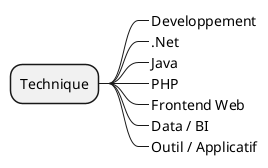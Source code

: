 @startmindmap
* Technique
**_ Developpement
**_ .Net
**_ Java
**_ PHP
**_ Frontend Web
**_ Data / BI
**_ Outil / Applicatif
@endmindmap